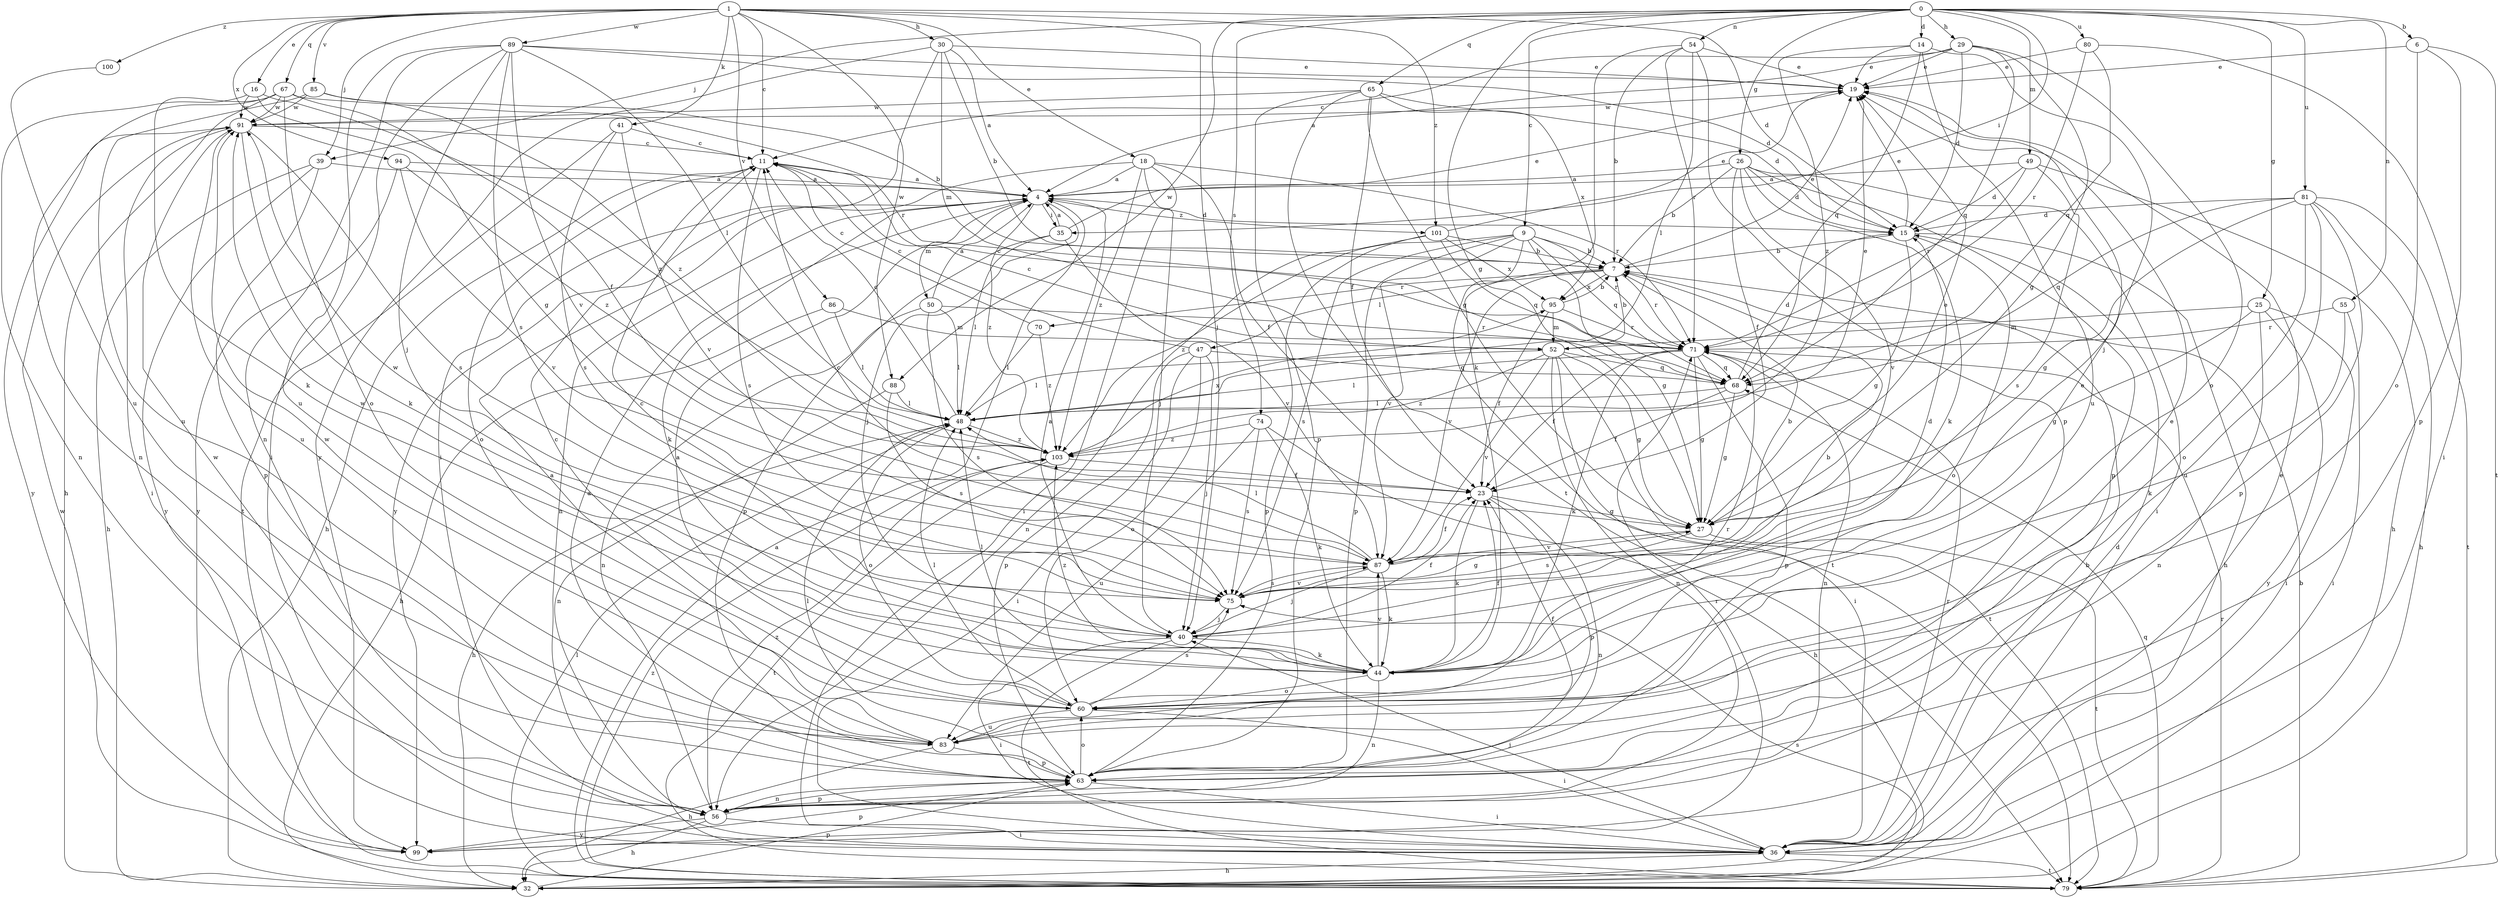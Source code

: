 strict digraph  {
0;
1;
4;
6;
7;
9;
11;
14;
15;
16;
18;
19;
23;
25;
26;
27;
29;
30;
32;
35;
36;
39;
40;
41;
44;
47;
48;
49;
50;
52;
54;
55;
56;
60;
63;
65;
67;
68;
70;
71;
74;
75;
79;
80;
81;
83;
85;
86;
87;
88;
89;
91;
94;
95;
99;
100;
101;
103;
0 -> 6  [label=b];
0 -> 9  [label=c];
0 -> 14  [label=d];
0 -> 25  [label=g];
0 -> 26  [label=g];
0 -> 27  [label=g];
0 -> 29  [label=h];
0 -> 35  [label=i];
0 -> 39  [label=j];
0 -> 49  [label=m];
0 -> 54  [label=n];
0 -> 55  [label=n];
0 -> 65  [label=q];
0 -> 74  [label=s];
0 -> 80  [label=u];
0 -> 81  [label=u];
0 -> 88  [label=w];
1 -> 11  [label=c];
1 -> 15  [label=d];
1 -> 16  [label=e];
1 -> 18  [label=e];
1 -> 30  [label=h];
1 -> 39  [label=j];
1 -> 40  [label=j];
1 -> 41  [label=k];
1 -> 67  [label=q];
1 -> 85  [label=v];
1 -> 86  [label=v];
1 -> 88  [label=w];
1 -> 89  [label=w];
1 -> 94  [label=x];
1 -> 100  [label=z];
1 -> 101  [label=z];
4 -> 15  [label=d];
4 -> 35  [label=i];
4 -> 40  [label=j];
4 -> 44  [label=k];
4 -> 50  [label=m];
4 -> 56  [label=n];
4 -> 101  [label=z];
4 -> 103  [label=z];
6 -> 19  [label=e];
6 -> 60  [label=o];
6 -> 63  [label=p];
6 -> 79  [label=t];
7 -> 19  [label=e];
7 -> 47  [label=l];
7 -> 70  [label=r];
7 -> 71  [label=r];
7 -> 87  [label=v];
7 -> 95  [label=x];
9 -> 7  [label=b];
9 -> 27  [label=g];
9 -> 63  [label=p];
9 -> 68  [label=q];
9 -> 71  [label=r];
9 -> 75  [label=s];
9 -> 79  [label=t];
9 -> 87  [label=v];
9 -> 103  [label=z];
11 -> 4  [label=a];
11 -> 32  [label=h];
11 -> 60  [label=o];
11 -> 75  [label=s];
14 -> 19  [label=e];
14 -> 40  [label=j];
14 -> 68  [label=q];
14 -> 83  [label=u];
14 -> 103  [label=z];
15 -> 7  [label=b];
15 -> 19  [label=e];
15 -> 27  [label=g];
15 -> 32  [label=h];
15 -> 60  [label=o];
16 -> 27  [label=g];
16 -> 56  [label=n];
16 -> 91  [label=w];
16 -> 103  [label=z];
18 -> 4  [label=a];
18 -> 23  [label=f];
18 -> 36  [label=i];
18 -> 40  [label=j];
18 -> 71  [label=r];
18 -> 99  [label=y];
18 -> 103  [label=z];
19 -> 91  [label=w];
23 -> 27  [label=g];
23 -> 44  [label=k];
23 -> 56  [label=n];
23 -> 63  [label=p];
25 -> 27  [label=g];
25 -> 36  [label=i];
25 -> 52  [label=m];
25 -> 56  [label=n];
25 -> 99  [label=y];
26 -> 4  [label=a];
26 -> 7  [label=b];
26 -> 15  [label=d];
26 -> 23  [label=f];
26 -> 36  [label=i];
26 -> 44  [label=k];
26 -> 63  [label=p];
26 -> 87  [label=v];
27 -> 19  [label=e];
27 -> 75  [label=s];
27 -> 79  [label=t];
27 -> 87  [label=v];
29 -> 4  [label=a];
29 -> 11  [label=c];
29 -> 15  [label=d];
29 -> 19  [label=e];
29 -> 27  [label=g];
29 -> 60  [label=o];
29 -> 68  [label=q];
30 -> 4  [label=a];
30 -> 7  [label=b];
30 -> 19  [label=e];
30 -> 36  [label=i];
30 -> 52  [label=m];
30 -> 99  [label=y];
32 -> 63  [label=p];
32 -> 75  [label=s];
35 -> 4  [label=a];
35 -> 19  [label=e];
35 -> 48  [label=l];
35 -> 63  [label=p];
35 -> 87  [label=v];
36 -> 7  [label=b];
36 -> 15  [label=d];
36 -> 19  [label=e];
36 -> 32  [label=h];
36 -> 40  [label=j];
36 -> 71  [label=r];
36 -> 79  [label=t];
39 -> 4  [label=a];
39 -> 32  [label=h];
39 -> 63  [label=p];
39 -> 99  [label=y];
40 -> 4  [label=a];
40 -> 7  [label=b];
40 -> 11  [label=c];
40 -> 23  [label=f];
40 -> 36  [label=i];
40 -> 44  [label=k];
40 -> 79  [label=t];
41 -> 11  [label=c];
41 -> 75  [label=s];
41 -> 79  [label=t];
41 -> 87  [label=v];
44 -> 19  [label=e];
44 -> 23  [label=f];
44 -> 48  [label=l];
44 -> 56  [label=n];
44 -> 60  [label=o];
44 -> 87  [label=v];
44 -> 91  [label=w];
44 -> 103  [label=z];
47 -> 11  [label=c];
47 -> 36  [label=i];
47 -> 40  [label=j];
47 -> 60  [label=o];
47 -> 63  [label=p];
47 -> 68  [label=q];
48 -> 11  [label=c];
48 -> 19  [label=e];
48 -> 32  [label=h];
48 -> 60  [label=o];
48 -> 103  [label=z];
49 -> 4  [label=a];
49 -> 15  [label=d];
49 -> 32  [label=h];
49 -> 71  [label=r];
49 -> 75  [label=s];
50 -> 4  [label=a];
50 -> 48  [label=l];
50 -> 56  [label=n];
50 -> 71  [label=r];
50 -> 75  [label=s];
52 -> 7  [label=b];
52 -> 27  [label=g];
52 -> 36  [label=i];
52 -> 48  [label=l];
52 -> 56  [label=n];
52 -> 68  [label=q];
52 -> 79  [label=t];
52 -> 87  [label=v];
52 -> 103  [label=z];
54 -> 7  [label=b];
54 -> 19  [label=e];
54 -> 44  [label=k];
54 -> 48  [label=l];
54 -> 63  [label=p];
54 -> 71  [label=r];
55 -> 36  [label=i];
55 -> 44  [label=k];
55 -> 71  [label=r];
56 -> 32  [label=h];
56 -> 36  [label=i];
56 -> 63  [label=p];
56 -> 99  [label=y];
56 -> 103  [label=z];
60 -> 4  [label=a];
60 -> 11  [label=c];
60 -> 36  [label=i];
60 -> 48  [label=l];
60 -> 71  [label=r];
60 -> 75  [label=s];
60 -> 83  [label=u];
63 -> 4  [label=a];
63 -> 36  [label=i];
63 -> 48  [label=l];
63 -> 56  [label=n];
63 -> 60  [label=o];
63 -> 91  [label=w];
65 -> 15  [label=d];
65 -> 23  [label=f];
65 -> 27  [label=g];
65 -> 63  [label=p];
65 -> 79  [label=t];
65 -> 91  [label=w];
65 -> 95  [label=x];
67 -> 23  [label=f];
67 -> 32  [label=h];
67 -> 44  [label=k];
67 -> 56  [label=n];
67 -> 60  [label=o];
67 -> 71  [label=r];
67 -> 91  [label=w];
68 -> 11  [label=c];
68 -> 15  [label=d];
68 -> 23  [label=f];
68 -> 27  [label=g];
68 -> 48  [label=l];
70 -> 11  [label=c];
70 -> 48  [label=l];
70 -> 103  [label=z];
71 -> 11  [label=c];
71 -> 23  [label=f];
71 -> 27  [label=g];
71 -> 44  [label=k];
71 -> 48  [label=l];
71 -> 56  [label=n];
71 -> 63  [label=p];
71 -> 68  [label=q];
74 -> 32  [label=h];
74 -> 44  [label=k];
74 -> 75  [label=s];
74 -> 83  [label=u];
74 -> 103  [label=z];
75 -> 15  [label=d];
75 -> 27  [label=g];
75 -> 40  [label=j];
75 -> 87  [label=v];
75 -> 91  [label=w];
79 -> 4  [label=a];
79 -> 7  [label=b];
79 -> 48  [label=l];
79 -> 68  [label=q];
79 -> 71  [label=r];
79 -> 91  [label=w];
79 -> 103  [label=z];
80 -> 19  [label=e];
80 -> 36  [label=i];
80 -> 68  [label=q];
80 -> 71  [label=r];
81 -> 15  [label=d];
81 -> 27  [label=g];
81 -> 32  [label=h];
81 -> 60  [label=o];
81 -> 63  [label=p];
81 -> 68  [label=q];
81 -> 79  [label=t];
81 -> 83  [label=u];
83 -> 4  [label=a];
83 -> 19  [label=e];
83 -> 23  [label=f];
83 -> 32  [label=h];
83 -> 63  [label=p];
83 -> 91  [label=w];
85 -> 7  [label=b];
85 -> 83  [label=u];
85 -> 91  [label=w];
85 -> 103  [label=z];
86 -> 32  [label=h];
86 -> 48  [label=l];
86 -> 52  [label=m];
87 -> 7  [label=b];
87 -> 11  [label=c];
87 -> 23  [label=f];
87 -> 40  [label=j];
87 -> 44  [label=k];
87 -> 48  [label=l];
87 -> 75  [label=s];
88 -> 48  [label=l];
88 -> 56  [label=n];
88 -> 75  [label=s];
89 -> 15  [label=d];
89 -> 19  [label=e];
89 -> 36  [label=i];
89 -> 40  [label=j];
89 -> 48  [label=l];
89 -> 56  [label=n];
89 -> 75  [label=s];
89 -> 83  [label=u];
89 -> 87  [label=v];
91 -> 11  [label=c];
91 -> 36  [label=i];
91 -> 44  [label=k];
91 -> 75  [label=s];
91 -> 83  [label=u];
91 -> 99  [label=y];
94 -> 4  [label=a];
94 -> 87  [label=v];
94 -> 99  [label=y];
94 -> 103  [label=z];
95 -> 7  [label=b];
95 -> 23  [label=f];
95 -> 52  [label=m];
95 -> 71  [label=r];
99 -> 63  [label=p];
99 -> 71  [label=r];
100 -> 83  [label=u];
101 -> 7  [label=b];
101 -> 19  [label=e];
101 -> 56  [label=n];
101 -> 63  [label=p];
101 -> 68  [label=q];
101 -> 95  [label=x];
103 -> 23  [label=f];
103 -> 79  [label=t];
103 -> 95  [label=x];
}
